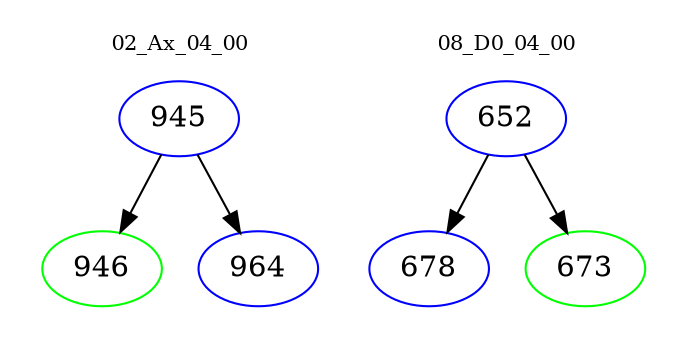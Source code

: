 digraph{
subgraph cluster_0 {
color = white
label = "02_Ax_04_00";
fontsize=10;
T0_945 [label="945", color="blue"]
T0_945 -> T0_946 [color="black"]
T0_946 [label="946", color="green"]
T0_945 -> T0_964 [color="black"]
T0_964 [label="964", color="blue"]
}
subgraph cluster_1 {
color = white
label = "08_D0_04_00";
fontsize=10;
T1_652 [label="652", color="blue"]
T1_652 -> T1_678 [color="black"]
T1_678 [label="678", color="blue"]
T1_652 -> T1_673 [color="black"]
T1_673 [label="673", color="green"]
}
}
